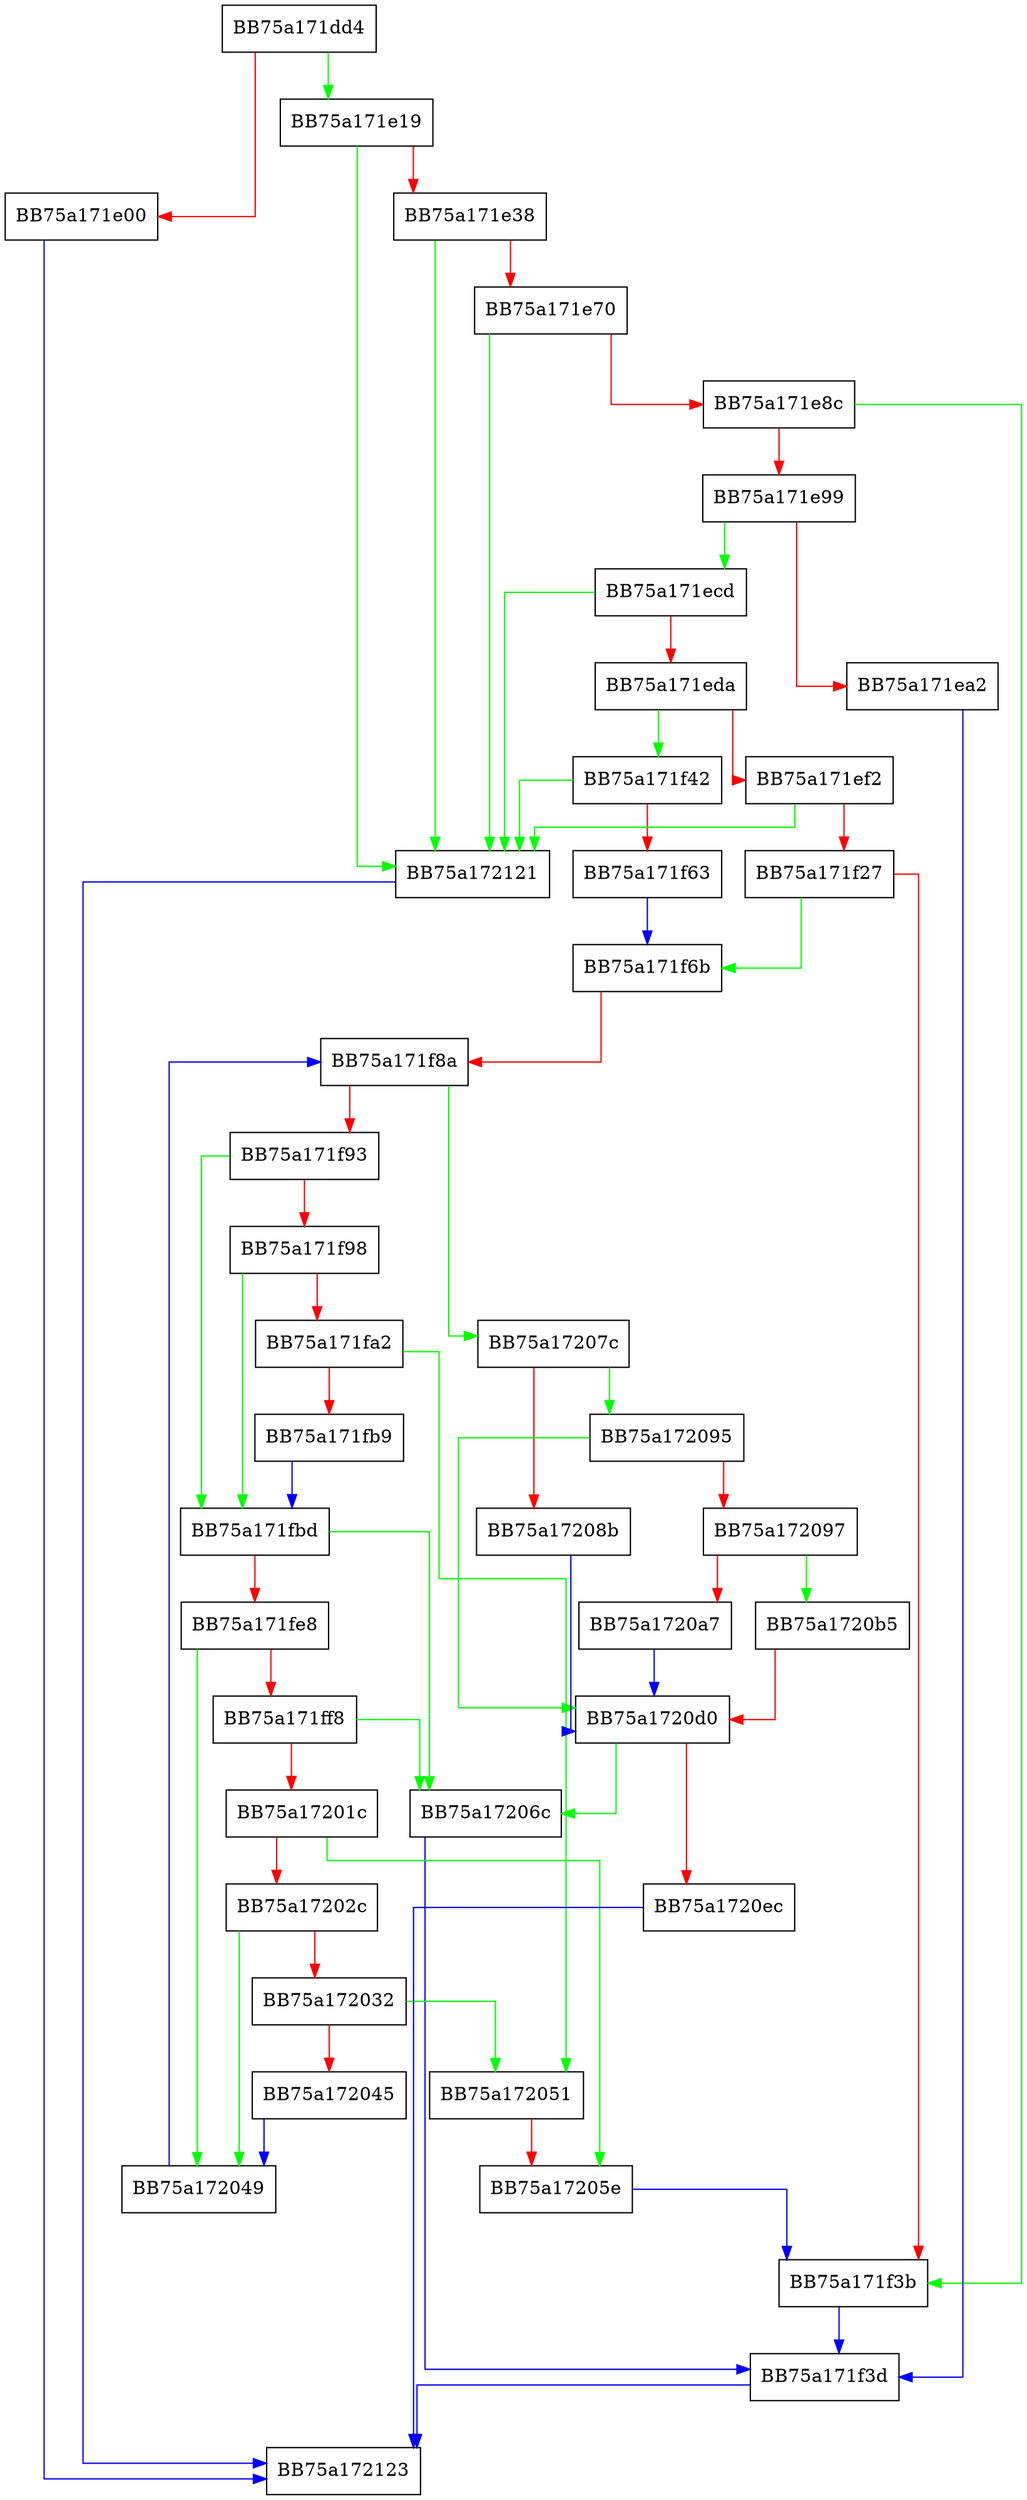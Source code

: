 digraph join {
  node [shape="box"];
  graph [splines=ortho];
  BB75a171dd4 -> BB75a171e19 [color="green"];
  BB75a171dd4 -> BB75a171e00 [color="red"];
  BB75a171e00 -> BB75a172123 [color="blue"];
  BB75a171e19 -> BB75a172121 [color="green"];
  BB75a171e19 -> BB75a171e38 [color="red"];
  BB75a171e38 -> BB75a172121 [color="green"];
  BB75a171e38 -> BB75a171e70 [color="red"];
  BB75a171e70 -> BB75a172121 [color="green"];
  BB75a171e70 -> BB75a171e8c [color="red"];
  BB75a171e8c -> BB75a171f3b [color="green"];
  BB75a171e8c -> BB75a171e99 [color="red"];
  BB75a171e99 -> BB75a171ecd [color="green"];
  BB75a171e99 -> BB75a171ea2 [color="red"];
  BB75a171ea2 -> BB75a171f3d [color="blue"];
  BB75a171ecd -> BB75a172121 [color="green"];
  BB75a171ecd -> BB75a171eda [color="red"];
  BB75a171eda -> BB75a171f42 [color="green"];
  BB75a171eda -> BB75a171ef2 [color="red"];
  BB75a171ef2 -> BB75a172121 [color="green"];
  BB75a171ef2 -> BB75a171f27 [color="red"];
  BB75a171f27 -> BB75a171f6b [color="green"];
  BB75a171f27 -> BB75a171f3b [color="red"];
  BB75a171f3b -> BB75a171f3d [color="blue"];
  BB75a171f3d -> BB75a172123 [color="blue"];
  BB75a171f42 -> BB75a172121 [color="green"];
  BB75a171f42 -> BB75a171f63 [color="red"];
  BB75a171f63 -> BB75a171f6b [color="blue"];
  BB75a171f6b -> BB75a171f8a [color="red"];
  BB75a171f8a -> BB75a17207c [color="green"];
  BB75a171f8a -> BB75a171f93 [color="red"];
  BB75a171f93 -> BB75a171fbd [color="green"];
  BB75a171f93 -> BB75a171f98 [color="red"];
  BB75a171f98 -> BB75a171fbd [color="green"];
  BB75a171f98 -> BB75a171fa2 [color="red"];
  BB75a171fa2 -> BB75a172051 [color="green"];
  BB75a171fa2 -> BB75a171fb9 [color="red"];
  BB75a171fb9 -> BB75a171fbd [color="blue"];
  BB75a171fbd -> BB75a17206c [color="green"];
  BB75a171fbd -> BB75a171fe8 [color="red"];
  BB75a171fe8 -> BB75a172049 [color="green"];
  BB75a171fe8 -> BB75a171ff8 [color="red"];
  BB75a171ff8 -> BB75a17206c [color="green"];
  BB75a171ff8 -> BB75a17201c [color="red"];
  BB75a17201c -> BB75a17205e [color="green"];
  BB75a17201c -> BB75a17202c [color="red"];
  BB75a17202c -> BB75a172049 [color="green"];
  BB75a17202c -> BB75a172032 [color="red"];
  BB75a172032 -> BB75a172051 [color="green"];
  BB75a172032 -> BB75a172045 [color="red"];
  BB75a172045 -> BB75a172049 [color="blue"];
  BB75a172049 -> BB75a171f8a [color="blue"];
  BB75a172051 -> BB75a17205e [color="red"];
  BB75a17205e -> BB75a171f3b [color="blue"];
  BB75a17206c -> BB75a171f3d [color="blue"];
  BB75a17207c -> BB75a172095 [color="green"];
  BB75a17207c -> BB75a17208b [color="red"];
  BB75a17208b -> BB75a1720d0 [color="blue"];
  BB75a172095 -> BB75a1720d0 [color="green"];
  BB75a172095 -> BB75a172097 [color="red"];
  BB75a172097 -> BB75a1720b5 [color="green"];
  BB75a172097 -> BB75a1720a7 [color="red"];
  BB75a1720a7 -> BB75a1720d0 [color="blue"];
  BB75a1720b5 -> BB75a1720d0 [color="red"];
  BB75a1720d0 -> BB75a17206c [color="green"];
  BB75a1720d0 -> BB75a1720ec [color="red"];
  BB75a1720ec -> BB75a172123 [color="blue"];
  BB75a172121 -> BB75a172123 [color="blue"];
}